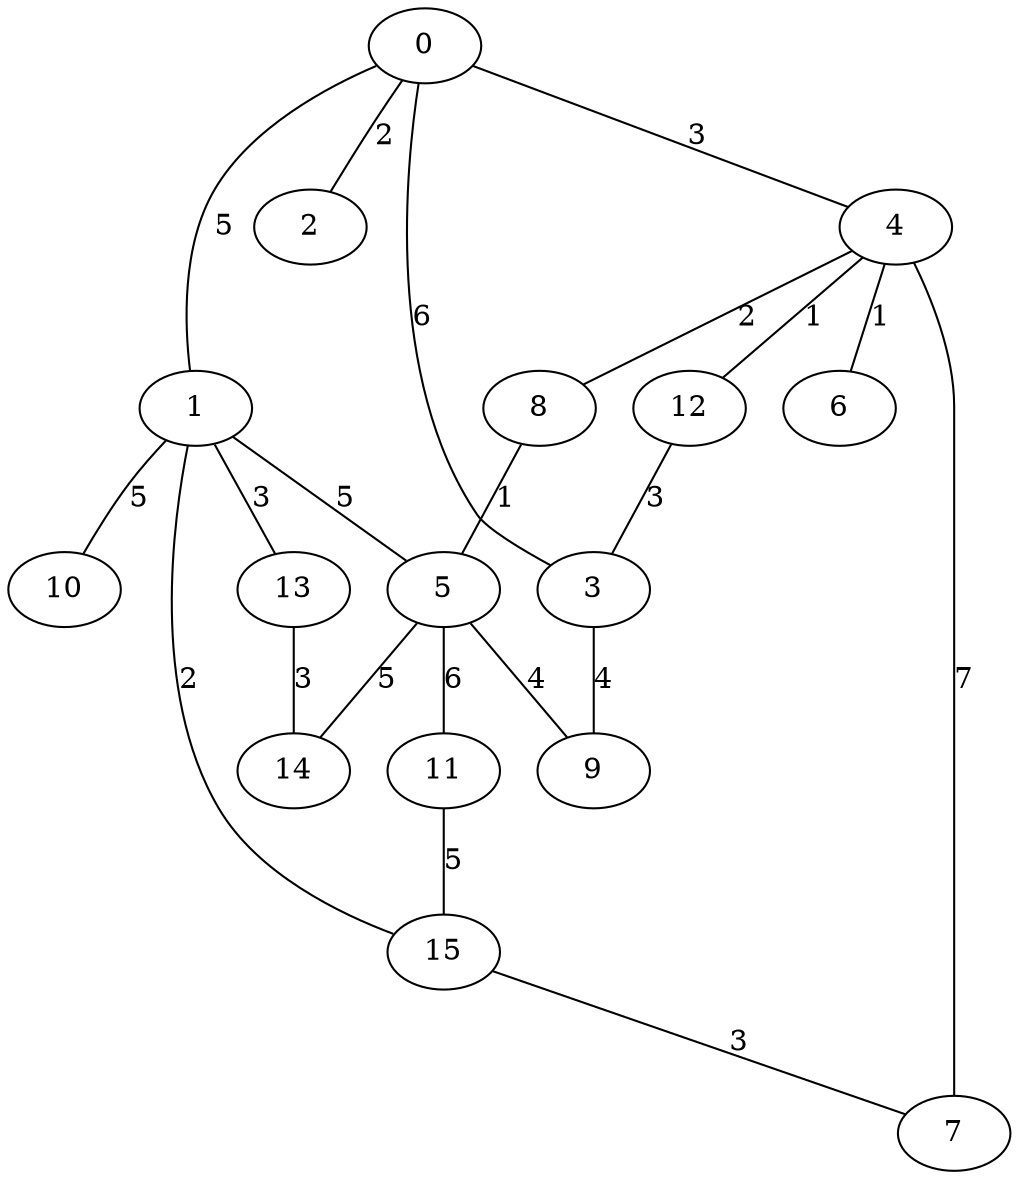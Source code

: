 graph g {
  0 [ habit = 9, size = 469, x = 4, y = 4 ]
  1 [ habit = 3, size = 367, x = 5, y = 7 ]
  2 [ base = 2, habit = 1, size = 419, x = 1, y = 4 ]
  3 [ habit = 3, size = 186, x = 3, y = 2 ]
  4 [ habit = 4, size = 433, x = 6, y = 3 ]
  5 [ habit = 3, size = 129, x = 7, y = 6 ]
  6 [ base = 1, habit = 11, size = 493, x = 8, y = 1 ]
  7 [ habit = 9, size = 118, x = 9, y = 5 ]
  8 [ habit = 9, size = 431, x = 8, y = 4 ]
  9 [ habit = 7, size = 309, x = 5, y = 4 ]
  10 [ habit = 10, size = 290, x = 4, y = 10 ]
  11 [ habit = 6, size = 313, x = 10, y = 8 ]
  12 [ habit = 2, size = 491, x = 5, y = 1 ]
  13 [ habit = 8, size = 76, x = 3, y = 9 ]
  14 [ habit = 8, size = 135, x = 6, y = 9 ]
  15 [ habit = 10, size = 498, x = 8, y = 7 ]

  0 -- 1 [ label = 5, weight = 5 ]
  0 -- 2 [ label = 2, weight = 2 ]
  0 -- 3 [ label = 6, weight = 6 ]
  0 -- 4 [ label = 3, weight = 3 ]
  1 -- 10 [ label = 5, weight = 5 ]
  1 -- 13 [ label = 3, weight = 3 ]
  1 -- 5 [ label = 5, weight = 5 ]
  1 -- 15 [ label = 2, weight = 2 ]
  3 -- 9 [ label = 4, weight = 4 ]
  4 -- 7 [ label = 7, weight = 7 ]
  4 -- 6 [ label = 1, weight = 1 ]
  4 -- 12 [ label = 1, weight = 1 ]
  4 -- 8 [ label = 2, weight = 2 ]
  5 -- 9 [ label = 4, weight = 4 ]
  5 -- 14 [ label = 5, weight = 5 ]
  5 -- 11 [ label = 6, weight = 6 ]
  8 -- 5 [ label = 1, weight = 1 ]
  11 -- 15 [ label = 5, weight = 5 ]
  12 -- 3 [ label = 3, weight = 3 ]
  13 -- 14 [ label = 3, weight = 3 ]
  15 -- 7 [ label = 3, weight = 3 ]
}
